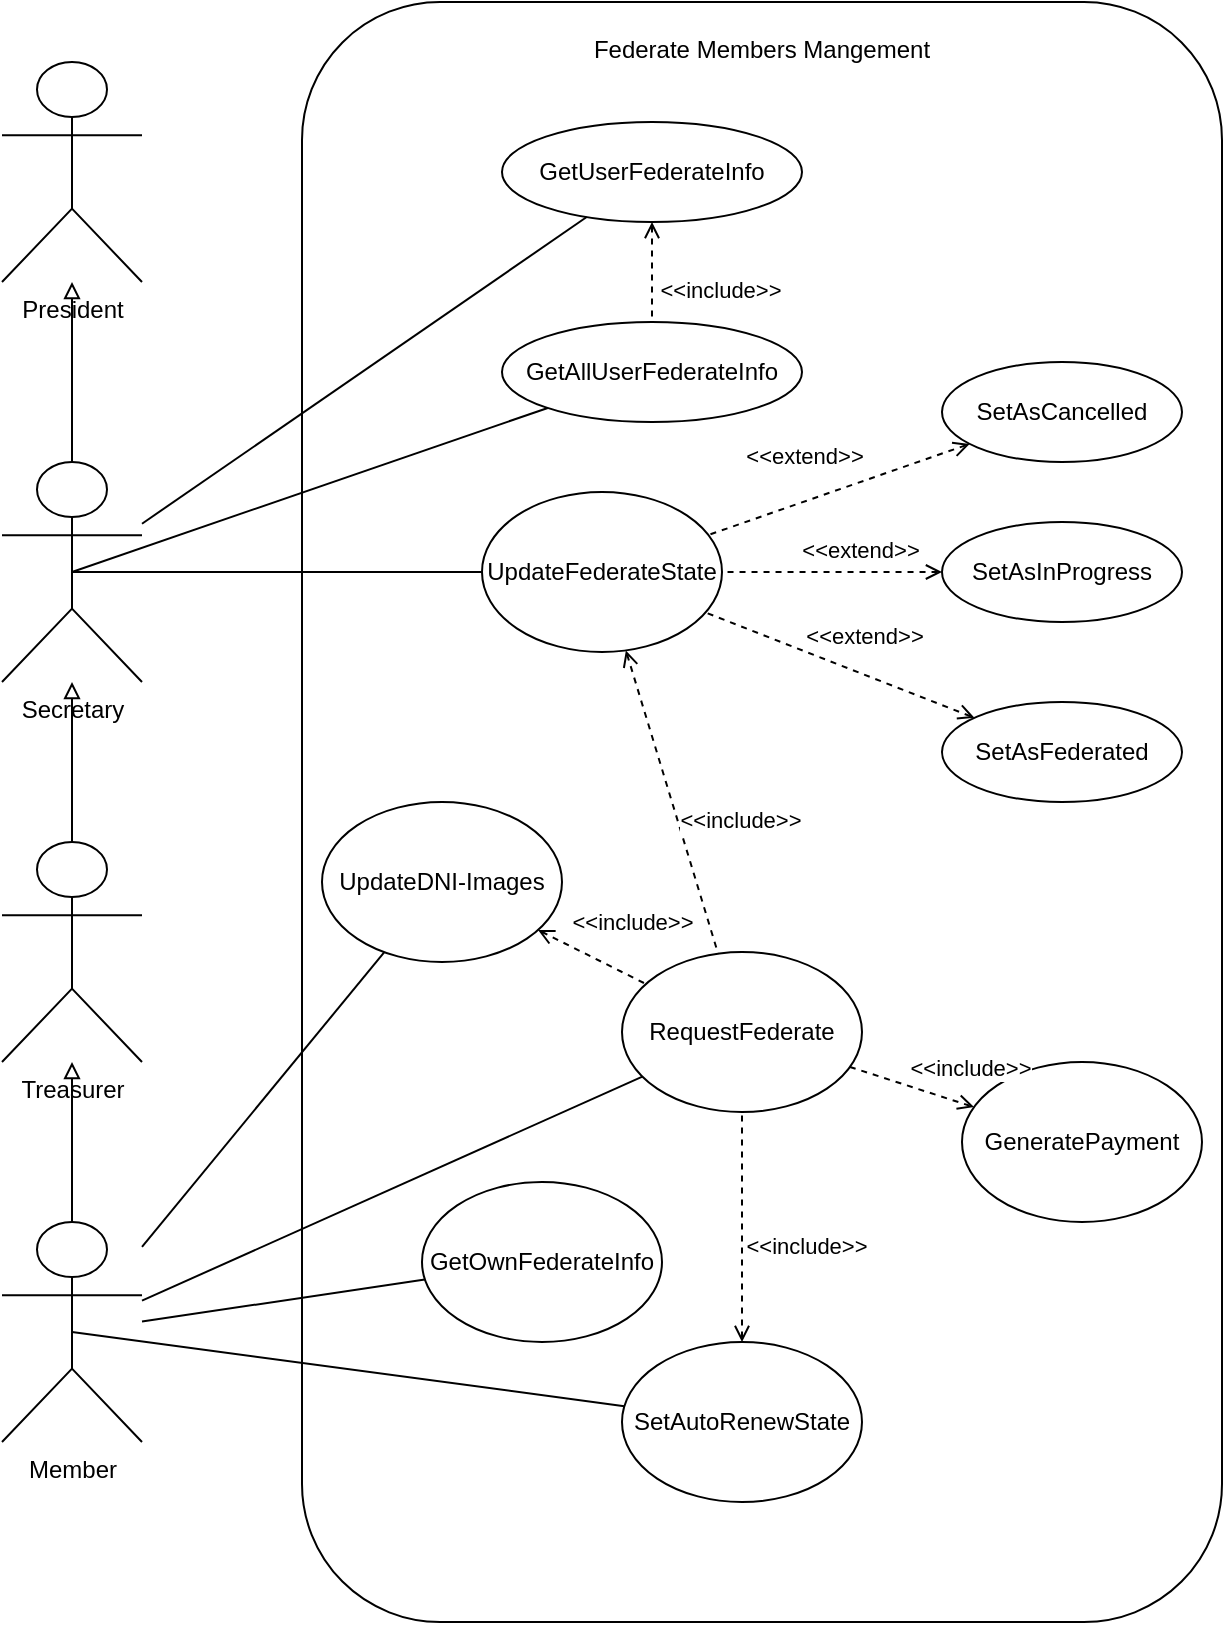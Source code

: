 <mxfile version="25.0.2">
  <diagram name="Página-1" id="U3k0QHNDrNqYpb96N1Zb">
    <mxGraphModel dx="1434" dy="836" grid="1" gridSize="10" guides="1" tooltips="1" connect="1" arrows="1" fold="1" page="1" pageScale="1" pageWidth="827" pageHeight="1169" math="0" shadow="0">
      <root>
        <mxCell id="0" />
        <mxCell id="1" parent="0" />
        <mxCell id="2uzys4ehJ_0eV0x3jUp4-1" value="&lt;div&gt;Federate Members Mangement&lt;/div&gt;&lt;div&gt;&lt;br&gt;&lt;/div&gt;&lt;div&gt;&lt;br&gt;&lt;/div&gt;&lt;div&gt;&lt;br&gt;&lt;/div&gt;&lt;div&gt;&lt;br&gt;&lt;/div&gt;&lt;div&gt;&lt;br&gt;&lt;/div&gt;&lt;div&gt;&lt;br&gt;&lt;/div&gt;&lt;div&gt;&lt;br&gt;&lt;/div&gt;&lt;div&gt;&lt;br&gt;&lt;/div&gt;&lt;div&gt;&lt;br&gt;&lt;/div&gt;&lt;div&gt;&lt;br&gt;&lt;/div&gt;&lt;div&gt;&lt;br&gt;&lt;/div&gt;&lt;div&gt;&lt;br&gt;&lt;/div&gt;&lt;div&gt;&lt;br&gt;&lt;/div&gt;&lt;div&gt;&lt;br&gt;&lt;/div&gt;&lt;div&gt;&lt;br&gt;&lt;/div&gt;&lt;div&gt;&lt;br&gt;&lt;/div&gt;&lt;div&gt;&lt;br&gt;&lt;/div&gt;&lt;div&gt;&lt;br&gt;&lt;/div&gt;&lt;div&gt;&lt;br&gt;&lt;/div&gt;&lt;div&gt;&lt;br&gt;&lt;/div&gt;&lt;div&gt;&lt;br&gt;&lt;/div&gt;&lt;div&gt;&lt;br&gt;&lt;/div&gt;&lt;div&gt;&lt;br&gt;&lt;/div&gt;&lt;div&gt;&lt;br&gt;&lt;/div&gt;&lt;div&gt;&lt;br&gt;&lt;/div&gt;&lt;div&gt;&lt;br&gt;&lt;/div&gt;&lt;div&gt;&lt;br&gt;&lt;/div&gt;&lt;div&gt;&lt;br&gt;&lt;/div&gt;&lt;div&gt;&lt;br&gt;&lt;/div&gt;&lt;div&gt;&lt;br&gt;&lt;/div&gt;&lt;div&gt;&lt;br&gt;&lt;/div&gt;&lt;div&gt;&lt;br&gt;&lt;/div&gt;&lt;div&gt;&lt;br&gt;&lt;/div&gt;&lt;div&gt;&lt;br&gt;&lt;/div&gt;&lt;div&gt;&lt;br&gt;&lt;/div&gt;&lt;div&gt;&lt;br&gt;&lt;/div&gt;&lt;div&gt;&lt;br&gt;&lt;/div&gt;&lt;div&gt;&lt;br&gt;&lt;/div&gt;&lt;div&gt;&lt;br&gt;&lt;/div&gt;&lt;div&gt;&lt;br&gt;&lt;/div&gt;&lt;div&gt;&lt;br&gt;&lt;/div&gt;&lt;div&gt;&lt;br&gt;&lt;/div&gt;&lt;div&gt;&lt;br&gt;&lt;/div&gt;&lt;div&gt;&lt;br&gt;&lt;/div&gt;&lt;div&gt;&lt;br&gt;&lt;/div&gt;&lt;div&gt;&lt;br&gt;&lt;/div&gt;&lt;div&gt;&lt;br&gt;&lt;/div&gt;&lt;div&gt;&lt;br&gt;&lt;/div&gt;&lt;div&gt;&lt;br&gt;&lt;/div&gt;&lt;div&gt;&lt;br&gt;&lt;/div&gt;&lt;div&gt;&lt;br&gt;&lt;/div&gt;&lt;div&gt;&lt;br&gt;&lt;/div&gt;&lt;div&gt;&lt;br&gt;&lt;/div&gt;" style="rounded=1;whiteSpace=wrap;html=1;" parent="1" vertex="1">
          <mxGeometry x="250" y="70" width="460" height="810" as="geometry" />
        </mxCell>
        <mxCell id="2uzys4ehJ_0eV0x3jUp4-2" value="President" style="shape=umlActor;verticalLabelPosition=bottom;verticalAlign=top;html=1;outlineConnect=0;" parent="1" vertex="1">
          <mxGeometry x="100" y="100" width="70" height="110" as="geometry" />
        </mxCell>
        <mxCell id="2uzys4ehJ_0eV0x3jUp4-5" value="Member" style="shape=umlActor;verticalLabelPosition=bottom;verticalAlign=top;html=1;outlineConnect=0;" parent="1" vertex="1">
          <mxGeometry x="100" y="680" width="70" height="110" as="geometry" />
        </mxCell>
        <mxCell id="2uzys4ehJ_0eV0x3jUp4-6" value="RequestFederate" style="ellipse;whiteSpace=wrap;html=1;" parent="1" vertex="1">
          <mxGeometry x="410" y="545" width="120" height="80" as="geometry" />
        </mxCell>
        <mxCell id="2uzys4ehJ_0eV0x3jUp4-7" value="SetAsCancelled" style="ellipse;whiteSpace=wrap;html=1;" parent="1" vertex="1">
          <mxGeometry x="570" y="250" width="120" height="50" as="geometry" />
        </mxCell>
        <mxCell id="2uzys4ehJ_0eV0x3jUp4-8" value="GeneratePayment" style="ellipse;whiteSpace=wrap;html=1;" parent="1" vertex="1">
          <mxGeometry x="580" y="600" width="120" height="80" as="geometry" />
        </mxCell>
        <mxCell id="2uzys4ehJ_0eV0x3jUp4-9" value="Secretary" style="shape=umlActor;verticalLabelPosition=bottom;verticalAlign=top;html=1;outlineConnect=0;" parent="1" vertex="1">
          <mxGeometry x="100" y="300" width="70" height="110" as="geometry" />
        </mxCell>
        <mxCell id="2uzys4ehJ_0eV0x3jUp4-10" value="" style="endArrow=none;html=1;rounded=0;" parent="1" source="2uzys4ehJ_0eV0x3jUp4-5" target="2uzys4ehJ_0eV0x3jUp4-6" edge="1">
          <mxGeometry width="50" height="50" relative="1" as="geometry">
            <mxPoint x="560" y="420" as="sourcePoint" />
            <mxPoint x="610" y="370" as="targetPoint" />
          </mxGeometry>
        </mxCell>
        <mxCell id="2uzys4ehJ_0eV0x3jUp4-12" value="" style="endArrow=none;html=1;rounded=0;dashed=1;strokeColor=default;startArrow=open;startFill=0;" parent="1" source="2uzys4ehJ_0eV0x3jUp4-8" target="2uzys4ehJ_0eV0x3jUp4-6" edge="1">
          <mxGeometry width="50" height="50" relative="1" as="geometry">
            <mxPoint x="560" y="420" as="sourcePoint" />
            <mxPoint x="610" y="370" as="targetPoint" />
          </mxGeometry>
        </mxCell>
        <mxCell id="2uzys4ehJ_0eV0x3jUp4-13" value="&amp;lt;&amp;lt;include&amp;gt;&amp;gt;" style="edgeLabel;html=1;align=center;verticalAlign=middle;resizable=0;points=[];" parent="2uzys4ehJ_0eV0x3jUp4-12" vertex="1" connectable="0">
          <mxGeometry y="1" relative="1" as="geometry">
            <mxPoint x="29" y="-11" as="offset" />
          </mxGeometry>
        </mxCell>
        <mxCell id="2uzys4ehJ_0eV0x3jUp4-14" value="UpdateDNI-Images" style="ellipse;whiteSpace=wrap;html=1;" parent="1" vertex="1">
          <mxGeometry x="260" y="470" width="120" height="80" as="geometry" />
        </mxCell>
        <mxCell id="2uzys4ehJ_0eV0x3jUp4-15" value="" style="endArrow=none;html=1;rounded=0;" parent="1" source="2uzys4ehJ_0eV0x3jUp4-5" target="2uzys4ehJ_0eV0x3jUp4-14" edge="1">
          <mxGeometry width="50" height="50" relative="1" as="geometry">
            <mxPoint x="560" y="420" as="sourcePoint" />
            <mxPoint x="610" y="370" as="targetPoint" />
          </mxGeometry>
        </mxCell>
        <mxCell id="2uzys4ehJ_0eV0x3jUp4-16" value="" style="endArrow=none;html=1;rounded=0;dashed=1;strokeColor=default;startArrow=open;startFill=0;" parent="1" source="2uzys4ehJ_0eV0x3jUp4-14" target="2uzys4ehJ_0eV0x3jUp4-6" edge="1">
          <mxGeometry width="50" height="50" relative="1" as="geometry">
            <mxPoint x="570" y="650" as="sourcePoint" />
            <mxPoint x="484" y="650" as="targetPoint" />
          </mxGeometry>
        </mxCell>
        <mxCell id="2uzys4ehJ_0eV0x3jUp4-17" value="&amp;lt;&amp;lt;include&amp;gt;&amp;gt;" style="edgeLabel;html=1;align=center;verticalAlign=middle;resizable=0;points=[];" parent="2uzys4ehJ_0eV0x3jUp4-16" vertex="1" connectable="0">
          <mxGeometry y="1" relative="1" as="geometry">
            <mxPoint x="19" y="-17" as="offset" />
          </mxGeometry>
        </mxCell>
        <mxCell id="2uzys4ehJ_0eV0x3jUp4-18" value="UpdateFederateState" style="ellipse;whiteSpace=wrap;html=1;" parent="1" vertex="1">
          <mxGeometry x="340" y="315" width="120" height="80" as="geometry" />
        </mxCell>
        <mxCell id="2uzys4ehJ_0eV0x3jUp4-19" value="SetAsFederated" style="ellipse;whiteSpace=wrap;html=1;" parent="1" vertex="1">
          <mxGeometry x="570" y="420" width="120" height="50" as="geometry" />
        </mxCell>
        <mxCell id="2uzys4ehJ_0eV0x3jUp4-21" value="" style="endArrow=none;html=1;rounded=0;dashed=1;startArrow=open;startFill=0;" parent="1" source="2uzys4ehJ_0eV0x3jUp4-7" target="2uzys4ehJ_0eV0x3jUp4-18" edge="1">
          <mxGeometry width="50" height="50" relative="1" as="geometry">
            <mxPoint x="560" y="420" as="sourcePoint" />
            <mxPoint x="610" y="370" as="targetPoint" />
          </mxGeometry>
        </mxCell>
        <mxCell id="2uzys4ehJ_0eV0x3jUp4-23" value="&amp;lt;&amp;lt;extend&amp;gt;&amp;gt;" style="edgeLabel;html=1;align=center;verticalAlign=middle;resizable=0;points=[];" parent="2uzys4ehJ_0eV0x3jUp4-21" vertex="1" connectable="0">
          <mxGeometry x="-0.005" y="-2" relative="1" as="geometry">
            <mxPoint x="-17" y="-15" as="offset" />
          </mxGeometry>
        </mxCell>
        <mxCell id="2uzys4ehJ_0eV0x3jUp4-22" value="" style="endArrow=none;html=1;rounded=0;dashed=1;startArrow=open;startFill=0;" parent="1" source="2uzys4ehJ_0eV0x3jUp4-19" target="2uzys4ehJ_0eV0x3jUp4-18" edge="1">
          <mxGeometry width="50" height="50" relative="1" as="geometry">
            <mxPoint x="544" y="341" as="sourcePoint" />
            <mxPoint x="463" y="371" as="targetPoint" />
          </mxGeometry>
        </mxCell>
        <mxCell id="2uzys4ehJ_0eV0x3jUp4-24" value="&amp;lt;&amp;lt;extend&amp;gt;&amp;gt;" style="edgeLabel;html=1;align=center;verticalAlign=middle;resizable=0;points=[];" parent="2uzys4ehJ_0eV0x3jUp4-22" vertex="1" connectable="0">
          <mxGeometry x="0.147" y="1" relative="1" as="geometry">
            <mxPoint x="22" y="-12" as="offset" />
          </mxGeometry>
        </mxCell>
        <mxCell id="2uzys4ehJ_0eV0x3jUp4-25" value="SetAsInProgress" style="ellipse;whiteSpace=wrap;html=1;" parent="1" vertex="1">
          <mxGeometry x="570" y="330" width="120" height="50" as="geometry" />
        </mxCell>
        <mxCell id="2uzys4ehJ_0eV0x3jUp4-26" value="" style="endArrow=none;html=1;rounded=0;dashed=1;startArrow=open;startFill=0;" parent="1" source="2uzys4ehJ_0eV0x3jUp4-25" target="2uzys4ehJ_0eV0x3jUp4-18" edge="1">
          <mxGeometry width="50" height="50" relative="1" as="geometry">
            <mxPoint x="590" y="441" as="sourcePoint" />
            <mxPoint x="465" y="406" as="targetPoint" />
          </mxGeometry>
        </mxCell>
        <mxCell id="2uzys4ehJ_0eV0x3jUp4-27" value="&amp;lt;&amp;lt;extend&amp;gt;&amp;gt;" style="edgeLabel;html=1;align=center;verticalAlign=middle;resizable=0;points=[];" parent="2uzys4ehJ_0eV0x3jUp4-26" vertex="1" connectable="0">
          <mxGeometry x="0.147" y="1" relative="1" as="geometry">
            <mxPoint x="22" y="-12" as="offset" />
          </mxGeometry>
        </mxCell>
        <mxCell id="2uzys4ehJ_0eV0x3jUp4-28" value="" style="endArrow=none;html=1;rounded=0;dashed=1;strokeColor=default;startArrow=open;startFill=0;" parent="1" source="2uzys4ehJ_0eV0x3jUp4-18" target="2uzys4ehJ_0eV0x3jUp4-6" edge="1">
          <mxGeometry width="50" height="50" relative="1" as="geometry">
            <mxPoint x="501" y="555" as="sourcePoint" />
            <mxPoint x="453" y="615" as="targetPoint" />
          </mxGeometry>
        </mxCell>
        <mxCell id="2uzys4ehJ_0eV0x3jUp4-29" value="&amp;lt;&amp;lt;include&amp;gt;&amp;gt;" style="edgeLabel;html=1;align=center;verticalAlign=middle;resizable=0;points=[];" parent="2uzys4ehJ_0eV0x3jUp4-28" vertex="1" connectable="0">
          <mxGeometry y="1" relative="1" as="geometry">
            <mxPoint x="33" y="9" as="offset" />
          </mxGeometry>
        </mxCell>
        <mxCell id="2uzys4ehJ_0eV0x3jUp4-32" value="" style="endArrow=block;html=1;rounded=0;endFill=0;" parent="1" source="2uzys4ehJ_0eV0x3jUp4-5" target="2uzys4ehJ_0eV0x3jUp4-34" edge="1">
          <mxGeometry width="50" height="50" relative="1" as="geometry">
            <mxPoint x="560" y="420" as="sourcePoint" />
            <mxPoint x="610" y="370" as="targetPoint" />
          </mxGeometry>
        </mxCell>
        <mxCell id="2uzys4ehJ_0eV0x3jUp4-33" value="" style="endArrow=block;html=1;rounded=0;endFill=0;" parent="1" source="2uzys4ehJ_0eV0x3jUp4-9" target="2uzys4ehJ_0eV0x3jUp4-2" edge="1">
          <mxGeometry width="50" height="50" relative="1" as="geometry">
            <mxPoint x="210" y="320" as="sourcePoint" />
            <mxPoint x="216" y="170" as="targetPoint" />
          </mxGeometry>
        </mxCell>
        <mxCell id="2uzys4ehJ_0eV0x3jUp4-34" value="Treasurer" style="shape=umlActor;verticalLabelPosition=bottom;verticalAlign=top;html=1;outlineConnect=0;" parent="1" vertex="1">
          <mxGeometry x="100" y="490" width="70" height="110" as="geometry" />
        </mxCell>
        <mxCell id="2uzys4ehJ_0eV0x3jUp4-35" value="" style="endArrow=block;html=1;rounded=0;endFill=0;" parent="1" source="2uzys4ehJ_0eV0x3jUp4-34" target="2uzys4ehJ_0eV0x3jUp4-9" edge="1">
          <mxGeometry width="50" height="50" relative="1" as="geometry">
            <mxPoint x="115" y="595" as="sourcePoint" />
            <mxPoint x="95" y="560" as="targetPoint" />
          </mxGeometry>
        </mxCell>
        <mxCell id="2uzys4ehJ_0eV0x3jUp4-36" value="GetOwnFederateInfo" style="ellipse;whiteSpace=wrap;html=1;" parent="1" vertex="1">
          <mxGeometry x="310" y="660" width="120" height="80" as="geometry" />
        </mxCell>
        <mxCell id="2uzys4ehJ_0eV0x3jUp4-37" value="" style="endArrow=none;html=1;rounded=0;" parent="1" source="2uzys4ehJ_0eV0x3jUp4-5" target="2uzys4ehJ_0eV0x3jUp4-36" edge="1">
          <mxGeometry width="50" height="50" relative="1" as="geometry">
            <mxPoint x="180" y="734" as="sourcePoint" />
            <mxPoint x="396" y="667" as="targetPoint" />
          </mxGeometry>
        </mxCell>
        <mxCell id="2uzys4ehJ_0eV0x3jUp4-38" value="GetUserFederateInfo" style="ellipse;whiteSpace=wrap;html=1;" parent="1" vertex="1">
          <mxGeometry x="350" y="130" width="150" height="50" as="geometry" />
        </mxCell>
        <mxCell id="2uzys4ehJ_0eV0x3jUp4-39" value="GetAllUserFederateInfo" style="ellipse;whiteSpace=wrap;html=1;" parent="1" vertex="1">
          <mxGeometry x="350" y="230" width="150" height="50" as="geometry" />
        </mxCell>
        <mxCell id="2uzys4ehJ_0eV0x3jUp4-40" value="" style="endArrow=none;html=1;rounded=0;dashed=1;strokeColor=default;startArrow=open;startFill=0;" parent="1" source="2uzys4ehJ_0eV0x3jUp4-38" target="2uzys4ehJ_0eV0x3jUp4-39" edge="1">
          <mxGeometry width="50" height="50" relative="1" as="geometry">
            <mxPoint x="416" y="405" as="sourcePoint" />
            <mxPoint x="444" y="610" as="targetPoint" />
          </mxGeometry>
        </mxCell>
        <mxCell id="2uzys4ehJ_0eV0x3jUp4-41" value="&amp;lt;&amp;lt;include&amp;gt;&amp;gt;" style="edgeLabel;html=1;align=center;verticalAlign=middle;resizable=0;points=[];" parent="2uzys4ehJ_0eV0x3jUp4-40" vertex="1" connectable="0">
          <mxGeometry y="1" relative="1" as="geometry">
            <mxPoint x="33" y="9" as="offset" />
          </mxGeometry>
        </mxCell>
        <mxCell id="2uzys4ehJ_0eV0x3jUp4-42" value="" style="endArrow=none;html=1;rounded=0;exitX=0.5;exitY=0.5;exitDx=0;exitDy=0;exitPerimeter=0;" parent="1" source="2uzys4ehJ_0eV0x3jUp4-9" target="2uzys4ehJ_0eV0x3jUp4-39" edge="1">
          <mxGeometry width="50" height="50" relative="1" as="geometry">
            <mxPoint x="560" y="420" as="sourcePoint" />
            <mxPoint x="610" y="370" as="targetPoint" />
          </mxGeometry>
        </mxCell>
        <mxCell id="2uzys4ehJ_0eV0x3jUp4-43" value="" style="endArrow=none;html=1;rounded=0;" parent="1" source="2uzys4ehJ_0eV0x3jUp4-9" target="2uzys4ehJ_0eV0x3jUp4-38" edge="1">
          <mxGeometry width="50" height="50" relative="1" as="geometry">
            <mxPoint x="145" y="365" as="sourcePoint" />
            <mxPoint x="388" y="264" as="targetPoint" />
          </mxGeometry>
        </mxCell>
        <mxCell id="2uzys4ehJ_0eV0x3jUp4-44" value="SetAutoRenewState" style="ellipse;whiteSpace=wrap;html=1;" parent="1" vertex="1">
          <mxGeometry x="410" y="740" width="120" height="80" as="geometry" />
        </mxCell>
        <mxCell id="2uzys4ehJ_0eV0x3jUp4-45" value="" style="endArrow=none;html=1;rounded=0;exitX=0.5;exitY=0.5;exitDx=0;exitDy=0;exitPerimeter=0;" parent="1" source="2uzys4ehJ_0eV0x3jUp4-5" target="2uzys4ehJ_0eV0x3jUp4-44" edge="1">
          <mxGeometry width="50" height="50" relative="1" as="geometry">
            <mxPoint x="560" y="420" as="sourcePoint" />
            <mxPoint x="610" y="370" as="targetPoint" />
          </mxGeometry>
        </mxCell>
        <mxCell id="2uzys4ehJ_0eV0x3jUp4-46" value="" style="endArrow=none;html=1;rounded=0;dashed=1;strokeColor=default;startArrow=open;startFill=0;" parent="1" source="2uzys4ehJ_0eV0x3jUp4-44" target="2uzys4ehJ_0eV0x3jUp4-6" edge="1">
          <mxGeometry width="50" height="50" relative="1" as="geometry">
            <mxPoint x="416" y="405" as="sourcePoint" />
            <mxPoint x="444" y="610" as="targetPoint" />
          </mxGeometry>
        </mxCell>
        <mxCell id="2uzys4ehJ_0eV0x3jUp4-47" value="&amp;lt;&amp;lt;include&amp;gt;&amp;gt;" style="edgeLabel;html=1;align=center;verticalAlign=middle;resizable=0;points=[];" parent="2uzys4ehJ_0eV0x3jUp4-46" vertex="1" connectable="0">
          <mxGeometry y="1" relative="1" as="geometry">
            <mxPoint x="33" y="9" as="offset" />
          </mxGeometry>
        </mxCell>
        <mxCell id="2uzys4ehJ_0eV0x3jUp4-48" value="" style="endArrow=none;html=1;rounded=0;exitX=0.5;exitY=0.5;exitDx=0;exitDy=0;exitPerimeter=0;" parent="1" source="2uzys4ehJ_0eV0x3jUp4-9" target="2uzys4ehJ_0eV0x3jUp4-18" edge="1">
          <mxGeometry width="50" height="50" relative="1" as="geometry">
            <mxPoint x="145" y="365" as="sourcePoint" />
            <mxPoint x="383" y="283" as="targetPoint" />
          </mxGeometry>
        </mxCell>
      </root>
    </mxGraphModel>
  </diagram>
</mxfile>
